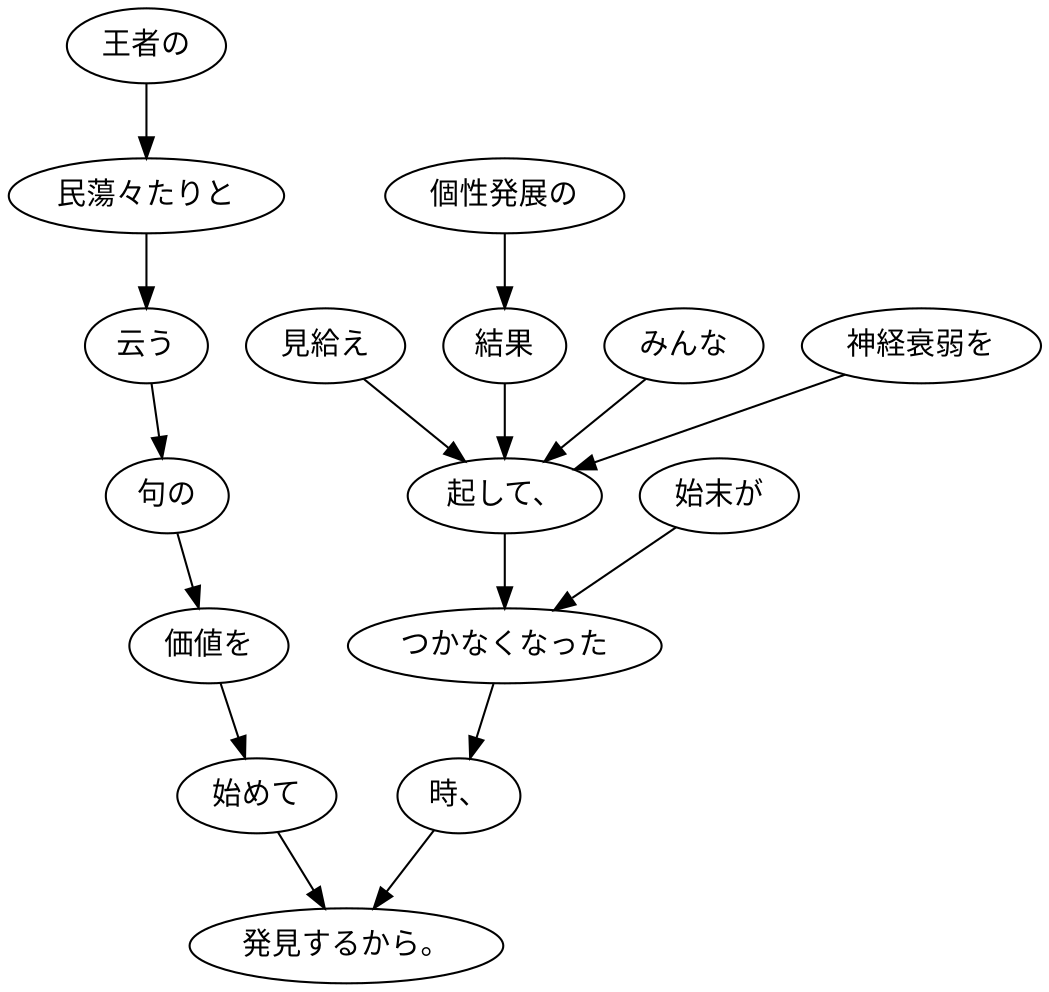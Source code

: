 digraph graph8855 {
	node0 [label="見給え"];
	node1 [label="個性発展の"];
	node2 [label="結果"];
	node3 [label="みんな"];
	node4 [label="神経衰弱を"];
	node5 [label="起して、"];
	node6 [label="始末が"];
	node7 [label="つかなくなった"];
	node8 [label="時、"];
	node9 [label="王者の"];
	node10 [label="民蕩々たりと"];
	node11 [label="云う"];
	node12 [label="句の"];
	node13 [label="価値を"];
	node14 [label="始めて"];
	node15 [label="発見するから。"];
	node0 -> node5;
	node1 -> node2;
	node2 -> node5;
	node3 -> node5;
	node4 -> node5;
	node5 -> node7;
	node6 -> node7;
	node7 -> node8;
	node8 -> node15;
	node9 -> node10;
	node10 -> node11;
	node11 -> node12;
	node12 -> node13;
	node13 -> node14;
	node14 -> node15;
}
